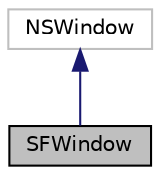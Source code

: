 digraph "SFWindow"
{
 // LATEX_PDF_SIZE
  edge [fontname="Helvetica",fontsize="10",labelfontname="Helvetica",labelfontsize="10"];
  node [fontname="Helvetica",fontsize="10",shape=record];
  Node1 [label="SFWindow",height=0.2,width=0.4,color="black", fillcolor="grey75", style="filled", fontcolor="black",tooltip="Here we redefine some methods to allow grabbing fullscreen events."];
  Node2 -> Node1 [dir="back",color="midnightblue",fontsize="10",style="solid",fontname="Helvetica"];
  Node2 [label="NSWindow",height=0.2,width=0.4,color="grey75", fillcolor="white", style="filled",tooltip=" "];
}
